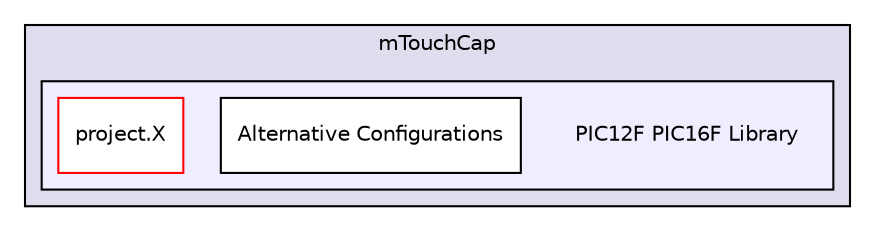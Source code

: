 digraph "C:/Users/mainuser/Desktop/School/SeniorProject/EthKitTCP/Microchip/mTouchCap/PIC12F PIC16F Library" {
  compound=true
  node [ fontsize="10", fontname="Helvetica"];
  edge [ labelfontsize="10", labelfontname="Helvetica"];
  subgraph clusterdir_3a047e27b5f4bcb1817acd41632ae1cc {
    graph [ bgcolor="#ddddee", pencolor="black", label="mTouchCap" fontname="Helvetica", fontsize="10", URL="dir_3a047e27b5f4bcb1817acd41632ae1cc.html"]
  subgraph clusterdir_1e142f69c0d1c62a2fe3d3319112ca90 {
    graph [ bgcolor="#eeeeff", pencolor="black", label="" URL="dir_1e142f69c0d1c62a2fe3d3319112ca90.html"];
    dir_1e142f69c0d1c62a2fe3d3319112ca90 [shape=plaintext label="PIC12F PIC16F Library"];
    dir_4d017de6c0cf602276e0121a660ee06d [shape=box label="Alternative Configurations" color="black" fillcolor="white" style="filled" URL="dir_4d017de6c0cf602276e0121a660ee06d.html"];
    dir_3371984377a8c0758c6113d9067b2b4a [shape=box label="project.X" color="red" fillcolor="white" style="filled" URL="dir_3371984377a8c0758c6113d9067b2b4a.html"];
  }
  }
}
